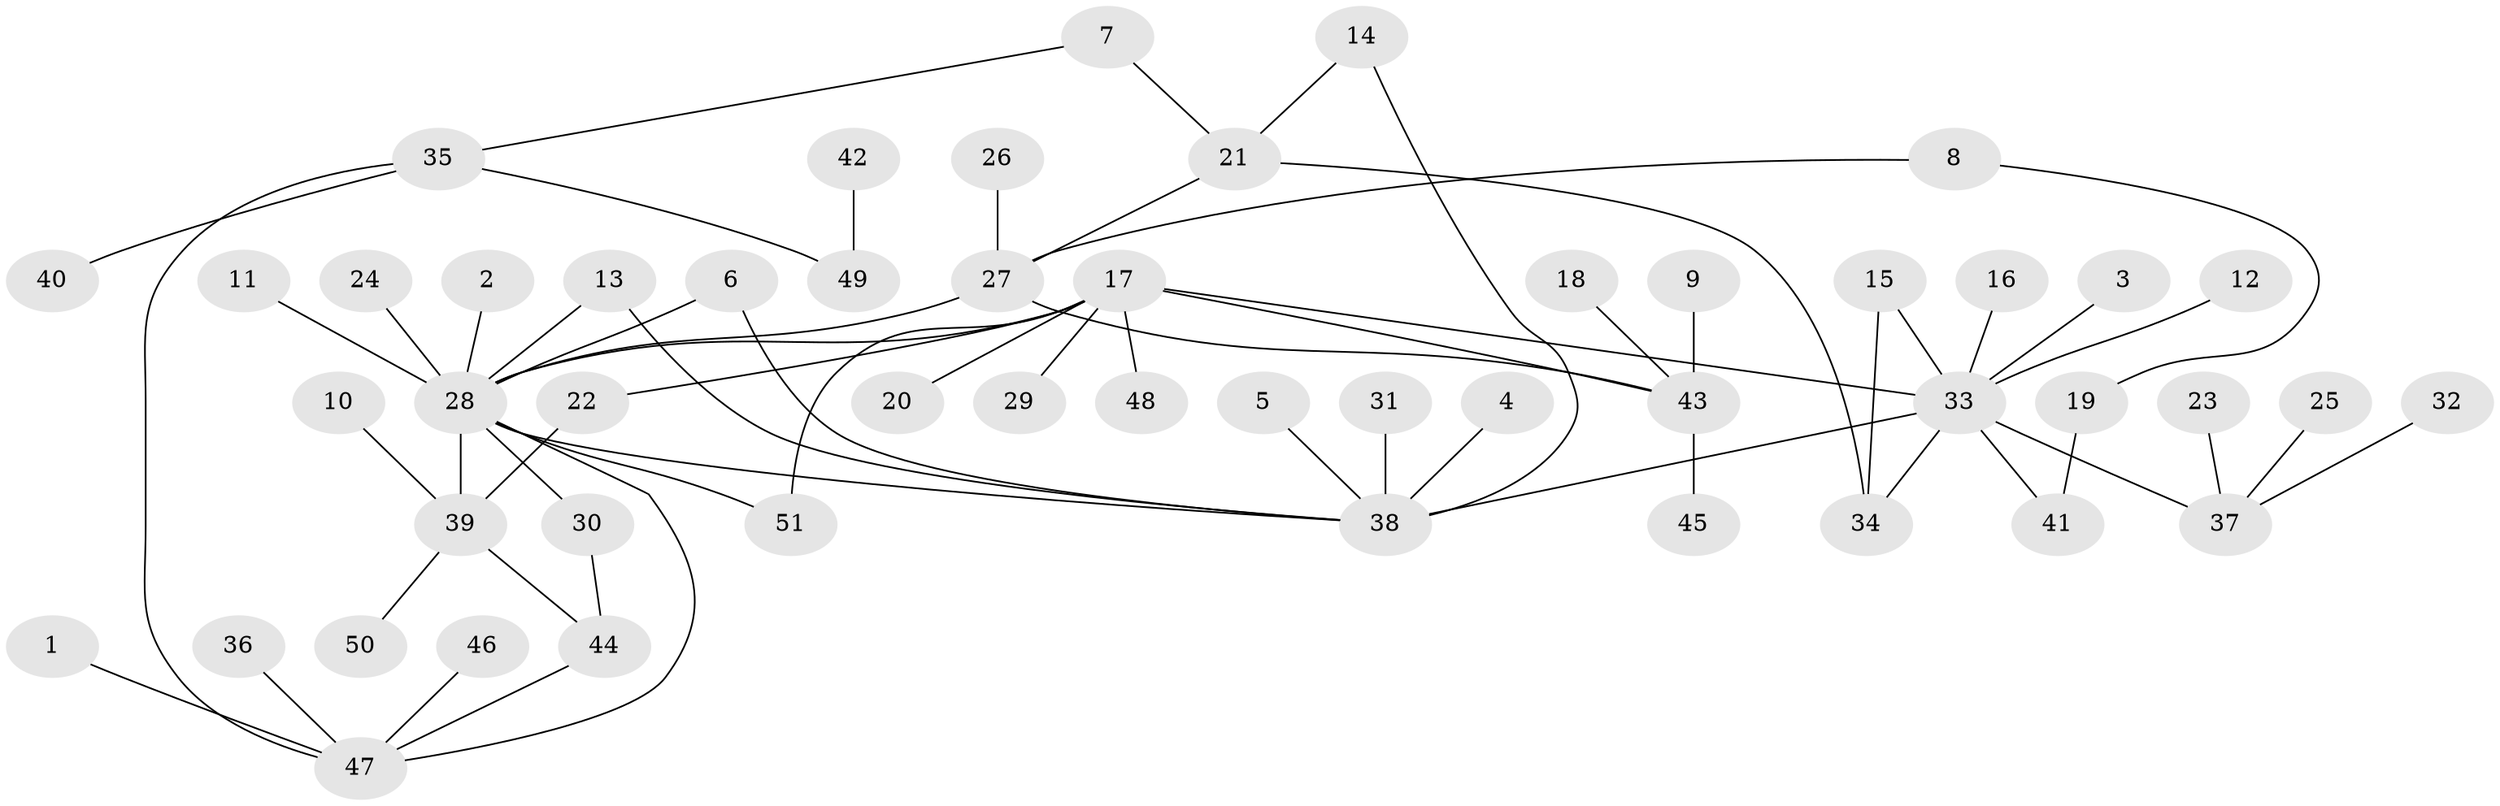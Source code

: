 // original degree distribution, {9: 0.019801980198019802, 2: 0.26732673267326734, 14: 0.009900990099009901, 11: 0.009900990099009901, 6: 0.019801980198019802, 7: 0.019801980198019802, 1: 0.5148514851485149, 10: 0.009900990099009901, 4: 0.039603960396039604, 3: 0.06930693069306931, 5: 0.019801980198019802}
// Generated by graph-tools (version 1.1) at 2025/26/03/09/25 03:26:03]
// undirected, 51 vertices, 63 edges
graph export_dot {
graph [start="1"]
  node [color=gray90,style=filled];
  1;
  2;
  3;
  4;
  5;
  6;
  7;
  8;
  9;
  10;
  11;
  12;
  13;
  14;
  15;
  16;
  17;
  18;
  19;
  20;
  21;
  22;
  23;
  24;
  25;
  26;
  27;
  28;
  29;
  30;
  31;
  32;
  33;
  34;
  35;
  36;
  37;
  38;
  39;
  40;
  41;
  42;
  43;
  44;
  45;
  46;
  47;
  48;
  49;
  50;
  51;
  1 -- 47 [weight=1.0];
  2 -- 28 [weight=1.0];
  3 -- 33 [weight=1.0];
  4 -- 38 [weight=1.0];
  5 -- 38 [weight=1.0];
  6 -- 28 [weight=1.0];
  6 -- 38 [weight=1.0];
  7 -- 21 [weight=1.0];
  7 -- 35 [weight=1.0];
  8 -- 19 [weight=1.0];
  8 -- 27 [weight=1.0];
  9 -- 43 [weight=1.0];
  10 -- 39 [weight=1.0];
  11 -- 28 [weight=1.0];
  12 -- 33 [weight=1.0];
  13 -- 28 [weight=1.0];
  13 -- 38 [weight=1.0];
  14 -- 21 [weight=1.0];
  14 -- 38 [weight=1.0];
  15 -- 33 [weight=1.0];
  15 -- 34 [weight=1.0];
  16 -- 33 [weight=1.0];
  17 -- 20 [weight=1.0];
  17 -- 22 [weight=1.0];
  17 -- 28 [weight=1.0];
  17 -- 29 [weight=1.0];
  17 -- 33 [weight=1.0];
  17 -- 43 [weight=1.0];
  17 -- 48 [weight=1.0];
  17 -- 51 [weight=1.0];
  18 -- 43 [weight=1.0];
  19 -- 41 [weight=1.0];
  21 -- 27 [weight=1.0];
  21 -- 34 [weight=1.0];
  22 -- 39 [weight=1.0];
  23 -- 37 [weight=1.0];
  24 -- 28 [weight=1.0];
  25 -- 37 [weight=1.0];
  26 -- 27 [weight=1.0];
  27 -- 28 [weight=1.0];
  27 -- 43 [weight=1.0];
  28 -- 30 [weight=1.0];
  28 -- 38 [weight=1.0];
  28 -- 39 [weight=2.0];
  28 -- 47 [weight=1.0];
  28 -- 51 [weight=1.0];
  30 -- 44 [weight=1.0];
  31 -- 38 [weight=1.0];
  32 -- 37 [weight=1.0];
  33 -- 34 [weight=1.0];
  33 -- 37 [weight=1.0];
  33 -- 38 [weight=2.0];
  33 -- 41 [weight=1.0];
  35 -- 40 [weight=1.0];
  35 -- 47 [weight=1.0];
  35 -- 49 [weight=1.0];
  36 -- 47 [weight=1.0];
  39 -- 44 [weight=1.0];
  39 -- 50 [weight=1.0];
  42 -- 49 [weight=1.0];
  43 -- 45 [weight=1.0];
  44 -- 47 [weight=1.0];
  46 -- 47 [weight=1.0];
}
